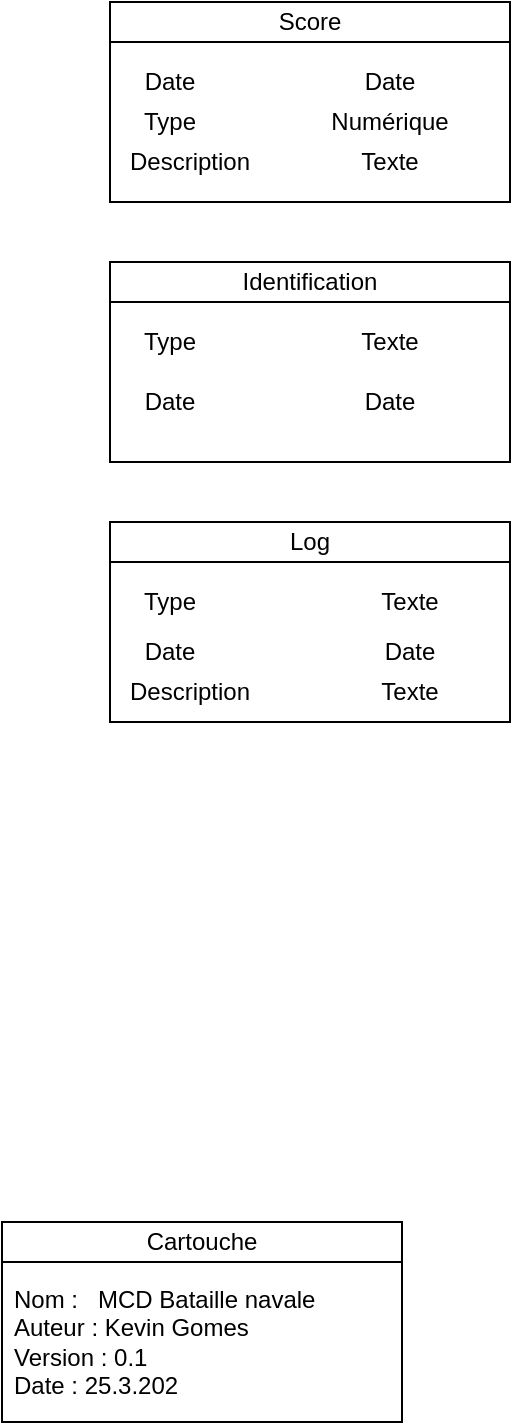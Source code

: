 <mxfile version="12.9.3" type="device"><diagram name="Page-1" id="2ca16b54-16f6-2749-3443-fa8db7711227"><mxGraphModel dx="1422" dy="762" grid="1" gridSize="10" guides="1" tooltips="1" connect="1" arrows="1" fold="1" page="1" pageScale="1" pageWidth="1100" pageHeight="850" background="#ffffff" math="0" shadow="0"><root><mxCell id="0"/><mxCell id="1" parent="0"/><mxCell id="2ed32ef02a7f4228-1" value="&lt;div style=&quot;box-sizing: border-box ; width: 100% ; padding: 2px&quot;&gt;&lt;br&gt;&lt;/div&gt;" style="verticalAlign=top;align=center;overflow=fill;html=1;rounded=0;shadow=0;comic=0;labelBackgroundColor=none;strokeColor=#000000;strokeWidth=1;fillColor=#ffffff;fontFamily=Verdana;fontSize=12;fontColor=#000000;" parent="1" vertex="1"><mxGeometry x="90" y="100" width="200" height="90" as="geometry"/></mxCell><mxCell id="SjU_2BTI9DgWFUzOwO9X-2" value="Score" style="rounded=0;whiteSpace=wrap;html=1;" parent="1" vertex="1"><mxGeometry x="90" y="90" width="200" height="20" as="geometry"/></mxCell><mxCell id="wlIOsQN9e5b5TR99y1bm-1" value="&lt;div style=&quot;box-sizing: border-box ; width: 100% ; padding: 2px&quot;&gt;&lt;br&gt;&lt;/div&gt;" style="verticalAlign=top;align=center;overflow=fill;html=1;rounded=0;shadow=0;comic=0;labelBackgroundColor=none;strokeColor=#000000;strokeWidth=1;fillColor=#ffffff;fontFamily=Verdana;fontSize=12;fontColor=#000000;" parent="1" vertex="1"><mxGeometry x="90" y="230" width="200" height="90" as="geometry"/></mxCell><mxCell id="wlIOsQN9e5b5TR99y1bm-4" value="Identification" style="rounded=0;whiteSpace=wrap;html=1;" parent="1" vertex="1"><mxGeometry x="90" y="220" width="200" height="20" as="geometry"/></mxCell><mxCell id="wlIOsQN9e5b5TR99y1bm-24" value="&lt;div style=&quot;box-sizing: border-box ; width: 100% ; padding: 2px&quot;&gt;&lt;br&gt;&lt;/div&gt;" style="verticalAlign=top;align=center;overflow=fill;html=1;rounded=0;shadow=0;comic=0;labelBackgroundColor=none;strokeColor=#000000;strokeWidth=1;fillColor=#ffffff;fontFamily=Verdana;fontSize=12;fontColor=#000000;" parent="1" vertex="1"><mxGeometry x="90" y="360" width="200" height="90" as="geometry"/></mxCell><mxCell id="wlIOsQN9e5b5TR99y1bm-25" value="Log" style="rounded=0;whiteSpace=wrap;html=1;" parent="1" vertex="1"><mxGeometry x="90" y="350" width="200" height="20" as="geometry"/></mxCell><mxCell id="wlIOsQN9e5b5TR99y1bm-44" value="&lt;div style=&quot;box-sizing: border-box ; width: 100% ; padding: 2px&quot;&gt;&lt;br&gt;&lt;/div&gt;" style="verticalAlign=top;align=center;overflow=fill;html=1;rounded=0;shadow=0;comic=0;labelBackgroundColor=none;strokeColor=#000000;strokeWidth=1;fillColor=#ffffff;fontFamily=Verdana;fontSize=12;fontColor=#000000;" parent="1" vertex="1"><mxGeometry x="36" y="710" width="200" height="90" as="geometry"/></mxCell><mxCell id="wlIOsQN9e5b5TR99y1bm-45" value="Cartouche" style="rounded=0;whiteSpace=wrap;html=1;" parent="1" vertex="1"><mxGeometry x="36" y="700" width="200" height="20" as="geometry"/></mxCell><mxCell id="wlIOsQN9e5b5TR99y1bm-46" value="Nom :&amp;nbsp; &amp;nbsp;MCD Bataille navale&amp;nbsp;&lt;br&gt;Auteur : Kevin Gomes&lt;br&gt;Version : 0.1&lt;br&gt;Date : 25.3.202" style="text;html=1;strokeColor=none;fillColor=none;align=left;verticalAlign=top;whiteSpace=wrap;rounded=0;" parent="1" vertex="1"><mxGeometry x="40" y="725" width="190" height="60" as="geometry"/></mxCell><mxCell id="zeKilsjUmgNMUOIq860X-1" value="Date" style="text;html=1;strokeColor=none;fillColor=none;align=center;verticalAlign=middle;whiteSpace=wrap;rounded=0;" vertex="1" parent="1"><mxGeometry x="100" y="120" width="40" height="20" as="geometry"/></mxCell><mxCell id="zeKilsjUmgNMUOIq860X-2" value="Type" style="text;html=1;strokeColor=none;fillColor=none;align=center;verticalAlign=middle;whiteSpace=wrap;rounded=0;" vertex="1" parent="1"><mxGeometry x="100" y="140" width="40" height="20" as="geometry"/></mxCell><mxCell id="zeKilsjUmgNMUOIq860X-3" value="Description" style="text;html=1;strokeColor=none;fillColor=none;align=center;verticalAlign=middle;whiteSpace=wrap;rounded=0;" vertex="1" parent="1"><mxGeometry x="110" y="160" width="40" height="20" as="geometry"/></mxCell><mxCell id="zeKilsjUmgNMUOIq860X-4" value="Date" style="text;html=1;strokeColor=none;fillColor=none;align=center;verticalAlign=middle;whiteSpace=wrap;rounded=0;" vertex="1" parent="1"><mxGeometry x="210" y="120" width="40" height="20" as="geometry"/></mxCell><mxCell id="zeKilsjUmgNMUOIq860X-5" value="Numérique" style="text;html=1;strokeColor=none;fillColor=none;align=center;verticalAlign=middle;whiteSpace=wrap;rounded=0;" vertex="1" parent="1"><mxGeometry x="210" y="140" width="40" height="20" as="geometry"/></mxCell><mxCell id="zeKilsjUmgNMUOIq860X-6" value="Texte" style="text;html=1;strokeColor=none;fillColor=none;align=center;verticalAlign=middle;whiteSpace=wrap;rounded=0;" vertex="1" parent="1"><mxGeometry x="210" y="160" width="40" height="20" as="geometry"/></mxCell><mxCell id="zeKilsjUmgNMUOIq860X-7" value="Type" style="text;html=1;strokeColor=none;fillColor=none;align=center;verticalAlign=middle;whiteSpace=wrap;rounded=0;" vertex="1" parent="1"><mxGeometry x="100" y="250" width="40" height="20" as="geometry"/></mxCell><mxCell id="zeKilsjUmgNMUOIq860X-8" value="Texte" style="text;html=1;strokeColor=none;fillColor=none;align=center;verticalAlign=middle;whiteSpace=wrap;rounded=0;" vertex="1" parent="1"><mxGeometry x="210" y="250" width="40" height="20" as="geometry"/></mxCell><mxCell id="zeKilsjUmgNMUOIq860X-9" value="Date" style="text;html=1;strokeColor=none;fillColor=none;align=center;verticalAlign=middle;whiteSpace=wrap;rounded=0;" vertex="1" parent="1"><mxGeometry x="100" y="280" width="40" height="20" as="geometry"/></mxCell><mxCell id="zeKilsjUmgNMUOIq860X-10" value="Date" style="text;html=1;strokeColor=none;fillColor=none;align=center;verticalAlign=middle;whiteSpace=wrap;rounded=0;" vertex="1" parent="1"><mxGeometry x="210" y="280" width="40" height="20" as="geometry"/></mxCell><mxCell id="zeKilsjUmgNMUOIq860X-11" value="Type" style="text;html=1;strokeColor=none;fillColor=none;align=center;verticalAlign=middle;whiteSpace=wrap;rounded=0;" vertex="1" parent="1"><mxGeometry x="100" y="380" width="40" height="20" as="geometry"/></mxCell><mxCell id="zeKilsjUmgNMUOIq860X-12" value="Texte" style="text;html=1;strokeColor=none;fillColor=none;align=center;verticalAlign=middle;whiteSpace=wrap;rounded=0;" vertex="1" parent="1"><mxGeometry x="220" y="380" width="40" height="20" as="geometry"/></mxCell><mxCell id="zeKilsjUmgNMUOIq860X-13" value="Date" style="text;html=1;strokeColor=none;fillColor=none;align=center;verticalAlign=middle;whiteSpace=wrap;rounded=0;" vertex="1" parent="1"><mxGeometry x="100" y="405" width="40" height="20" as="geometry"/></mxCell><mxCell id="zeKilsjUmgNMUOIq860X-14" value="Date" style="text;html=1;strokeColor=none;fillColor=none;align=center;verticalAlign=middle;whiteSpace=wrap;rounded=0;" vertex="1" parent="1"><mxGeometry x="220" y="405" width="40" height="20" as="geometry"/></mxCell><mxCell id="zeKilsjUmgNMUOIq860X-15" value="Description" style="text;html=1;strokeColor=none;fillColor=none;align=center;verticalAlign=middle;whiteSpace=wrap;rounded=0;" vertex="1" parent="1"><mxGeometry x="110" y="425" width="40" height="20" as="geometry"/></mxCell><mxCell id="zeKilsjUmgNMUOIq860X-16" value="Texte" style="text;html=1;strokeColor=none;fillColor=none;align=center;verticalAlign=middle;whiteSpace=wrap;rounded=0;" vertex="1" parent="1"><mxGeometry x="220" y="425" width="40" height="20" as="geometry"/></mxCell></root></mxGraphModel></diagram></mxfile>